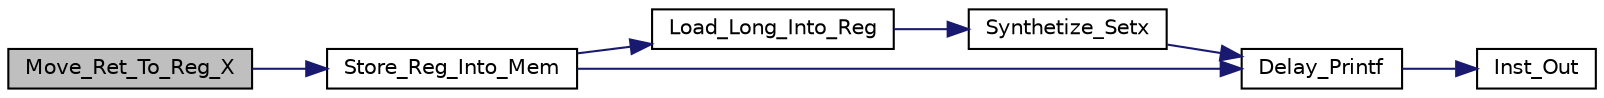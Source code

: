 digraph "Move_Ret_To_Reg_X"
{
  edge [fontname="Helvetica",fontsize="10",labelfontname="Helvetica",labelfontsize="10"];
  node [fontname="Helvetica",fontsize="10",shape=record];
  rankdir="LR";
  Node1 [label="Move_Ret_To_Reg_X",height=0.2,width=0.4,color="black", fillcolor="grey75", style="filled", fontcolor="black"];
  Node1 -> Node2 [color="midnightblue",fontsize="10",style="solid",fontname="Helvetica"];
  Node2 [label="Store_Reg_Into_Mem",height=0.2,width=0.4,color="black", fillcolor="white", style="filled",URL="$sparc64__any_8c.html#a56d8aa2471bf221a24724f0938e716de"];
  Node2 -> Node3 [color="midnightblue",fontsize="10",style="solid",fontname="Helvetica"];
  Node3 [label="Load_Long_Into_Reg",height=0.2,width=0.4,color="black", fillcolor="white", style="filled",URL="$sparc64__any_8c.html#a094fd54e2a708195a6a463d35639eb70"];
  Node3 -> Node4 [color="midnightblue",fontsize="10",style="solid",fontname="Helvetica"];
  Node4 [label="Synthetize_Setx",height=0.2,width=0.4,color="black", fillcolor="white", style="filled",URL="$sparc64__any_8c.html#a7c17750a2367a1023769b227884b760c"];
  Node4 -> Node5 [color="midnightblue",fontsize="10",style="solid",fontname="Helvetica"];
  Node5 [label="Delay_Printf",height=0.2,width=0.4,color="black", fillcolor="white", style="filled",URL="$sparc64__any_8c.html#a7884ec03fffa38e282f499d97aac3ee2"];
  Node5 -> Node6 [color="midnightblue",fontsize="10",style="solid",fontname="Helvetica"];
  Node6 [label="Inst_Out",height=0.2,width=0.4,color="black", fillcolor="white", style="filled",URL="$ma2asm_8c.html#a9608e324baa0506520d6ae9b95ae89ab"];
  Node2 -> Node5 [color="midnightblue",fontsize="10",style="solid",fontname="Helvetica"];
}
